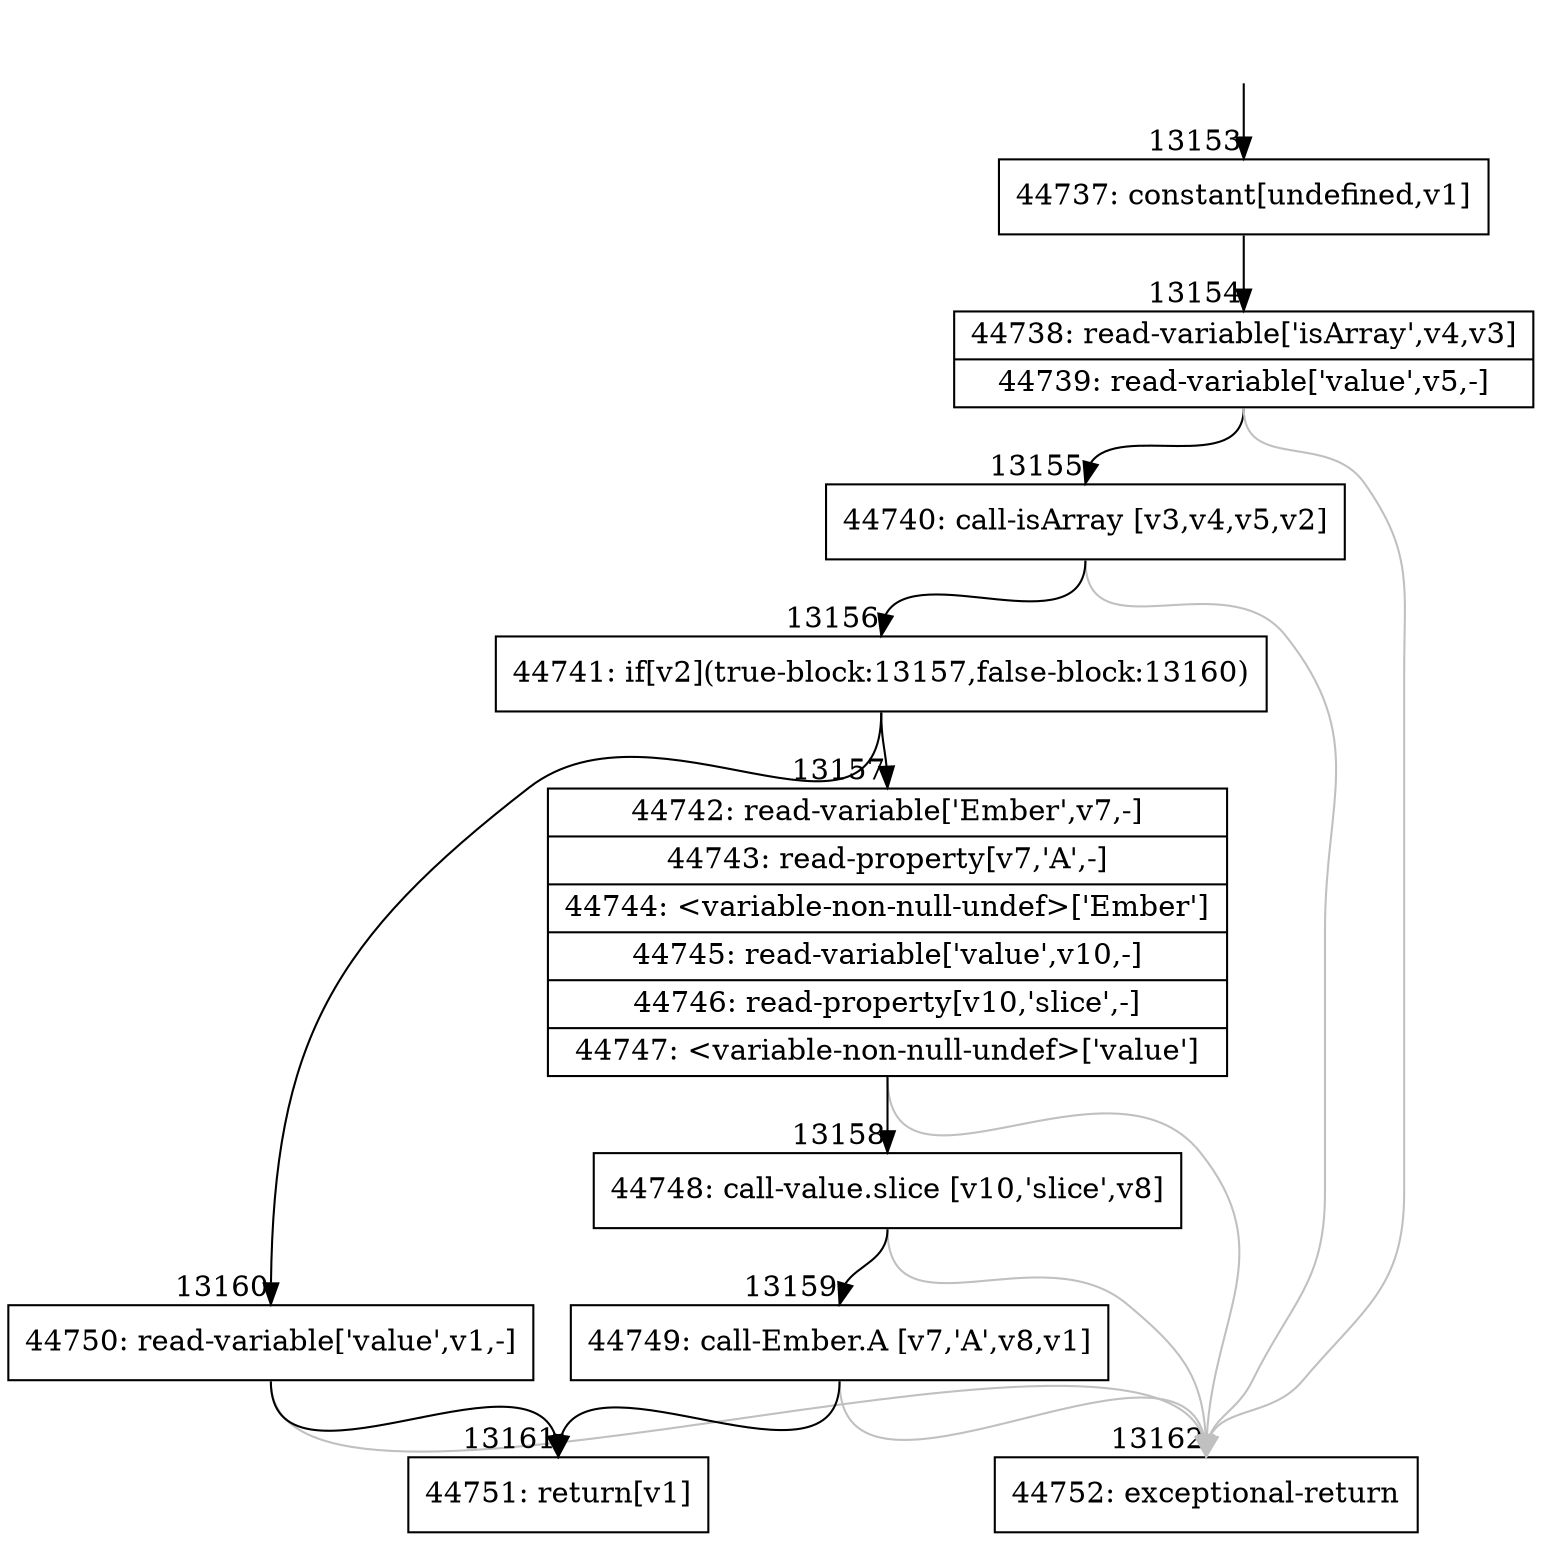digraph {
rankdir="TD"
BB_entry1085[shape=none,label=""];
BB_entry1085 -> BB13153 [tailport=s, headport=n, headlabel="    13153"]
BB13153 [shape=record label="{44737: constant[undefined,v1]}" ] 
BB13153 -> BB13154 [tailport=s, headport=n, headlabel="      13154"]
BB13154 [shape=record label="{44738: read-variable['isArray',v4,v3]|44739: read-variable['value',v5,-]}" ] 
BB13154 -> BB13155 [tailport=s, headport=n, headlabel="      13155"]
BB13154 -> BB13162 [tailport=s, headport=n, color=gray, headlabel="      13162"]
BB13155 [shape=record label="{44740: call-isArray [v3,v4,v5,v2]}" ] 
BB13155 -> BB13156 [tailport=s, headport=n, headlabel="      13156"]
BB13155 -> BB13162 [tailport=s, headport=n, color=gray]
BB13156 [shape=record label="{44741: if[v2](true-block:13157,false-block:13160)}" ] 
BB13156 -> BB13157 [tailport=s, headport=n, headlabel="      13157"]
BB13156 -> BB13160 [tailport=s, headport=n, headlabel="      13160"]
BB13157 [shape=record label="{44742: read-variable['Ember',v7,-]|44743: read-property[v7,'A',-]|44744: \<variable-non-null-undef\>['Ember']|44745: read-variable['value',v10,-]|44746: read-property[v10,'slice',-]|44747: \<variable-non-null-undef\>['value']}" ] 
BB13157 -> BB13158 [tailport=s, headport=n, headlabel="      13158"]
BB13157 -> BB13162 [tailport=s, headport=n, color=gray]
BB13158 [shape=record label="{44748: call-value.slice [v10,'slice',v8]}" ] 
BB13158 -> BB13159 [tailport=s, headport=n, headlabel="      13159"]
BB13158 -> BB13162 [tailport=s, headport=n, color=gray]
BB13159 [shape=record label="{44749: call-Ember.A [v7,'A',v8,v1]}" ] 
BB13159 -> BB13161 [tailport=s, headport=n, headlabel="      13161"]
BB13159 -> BB13162 [tailport=s, headport=n, color=gray]
BB13160 [shape=record label="{44750: read-variable['value',v1,-]}" ] 
BB13160 -> BB13161 [tailport=s, headport=n]
BB13160 -> BB13162 [tailport=s, headport=n, color=gray]
BB13161 [shape=record label="{44751: return[v1]}" ] 
BB13162 [shape=record label="{44752: exceptional-return}" ] 
//#$~ 24745
}
